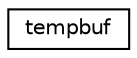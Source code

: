 digraph "Graphical Class Hierarchy"
{
  edge [fontname="Helvetica",fontsize="10",labelfontname="Helvetica",labelfontsize="10"];
  node [fontname="Helvetica",fontsize="10",shape=record];
  rankdir="LR";
  Node0 [label="tempbuf",height=0.2,width=0.4,color="black", fillcolor="white", style="filled",URL="$structtempbuf.html"];
}
